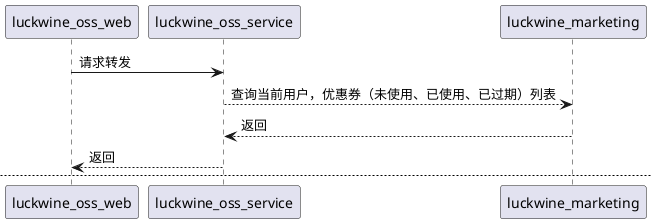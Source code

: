@startuml
luckwine_oss_web -> luckwine_oss_service: 请求转发
luckwine_oss_service --> luckwine_marketing: 查询当前用户，优惠券（未使用、已使用、已过期）列表

luckwine_oss_service <-- luckwine_marketing: 返回
luckwine_oss_web <-- luckwine_oss_service: 返回

newpage

luckwine_oss_web -> luckwine_oss_service: 请求转发
luckwine_oss_service --> luckwine_marketing: 校验优惠券序列号，并激活（可用，且未被激活）

luckwine_oss_service <-- luckwine_marketing: 返回
luckwine_oss_web <-- luckwine_oss_service: 返回
@enduml